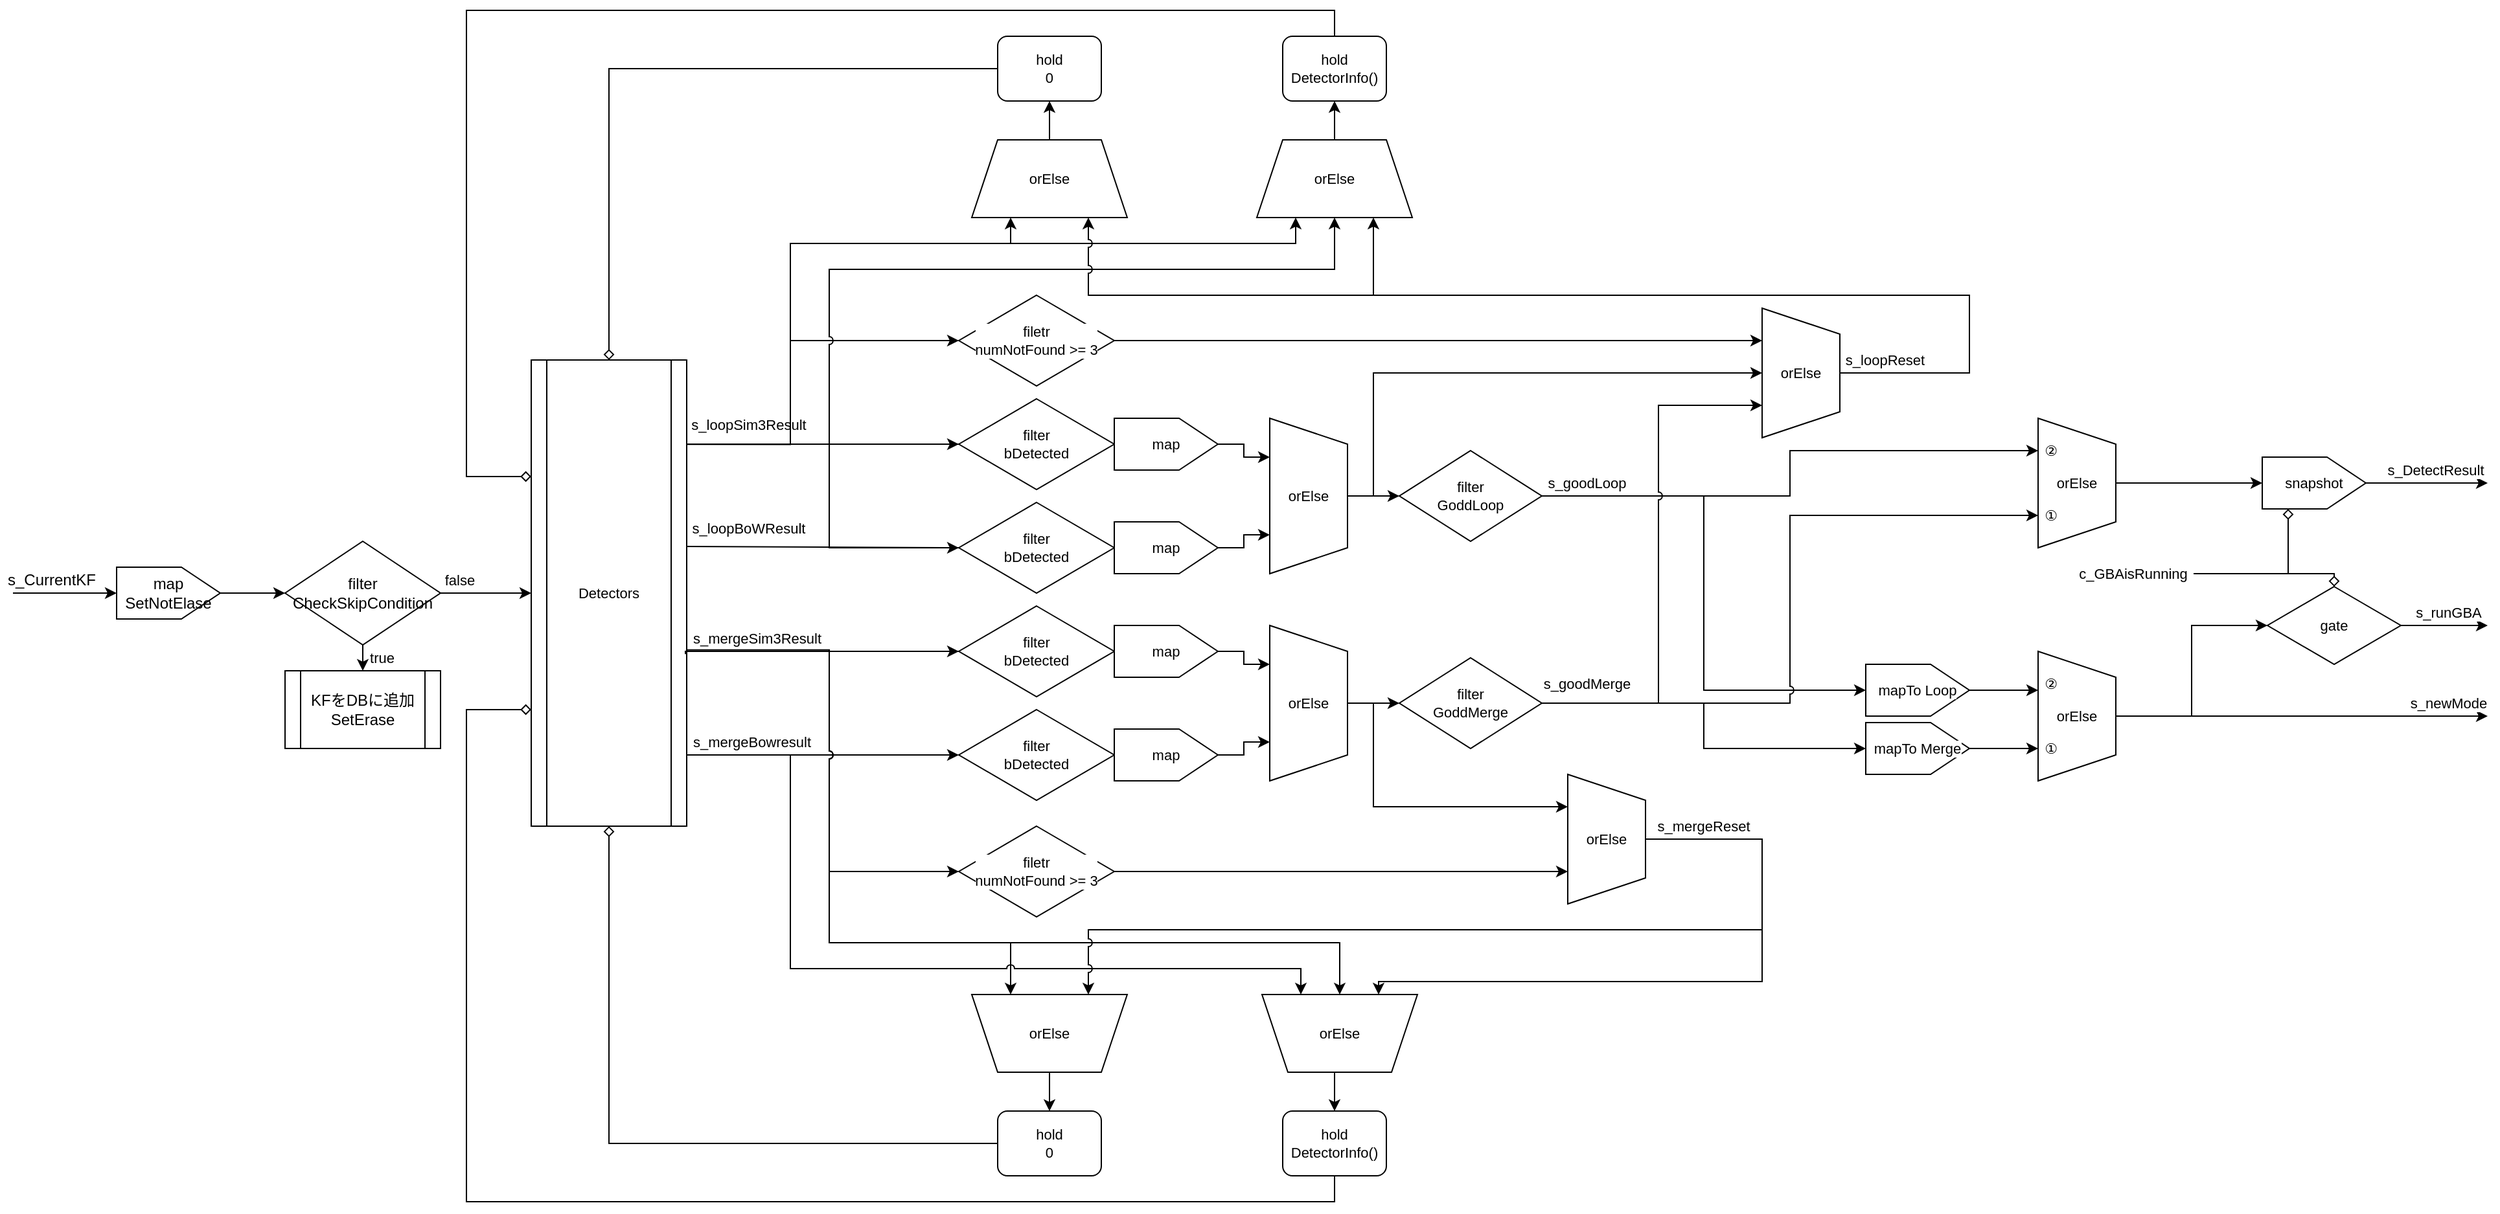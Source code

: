 <mxfile version="25.0.3" pages="2">
  <diagram name="全体のネットワーク" id="1-IGi7M5rVzxhOlYdT8d">
    <mxGraphModel dx="2876" dy="2512" grid="1" gridSize="10" guides="1" tooltips="1" connect="1" arrows="1" fold="1" page="1" pageScale="1" pageWidth="827" pageHeight="1169" math="0" shadow="0">
      <root>
        <mxCell id="0" />
        <mxCell id="1" parent="0" />
        <mxCell id="otjd4q_MsGb5rQ5jIEgQ-1" value="s_CurrentKF" style="text;html=1;align=center;verticalAlign=middle;whiteSpace=wrap;rounded=0;" parent="1" vertex="1">
          <mxGeometry x="-560" y="400" width="80" height="20" as="geometry" />
        </mxCell>
        <mxCell id="jOcuIUpdUd1TaXLq8vQ0-2" style="edgeStyle=orthogonalEdgeStyle;rounded=0;orthogonalLoop=1;jettySize=auto;html=1;exitX=0.5;exitY=1;exitDx=0;exitDy=0;entryX=0.5;entryY=0;entryDx=0;entryDy=0;jumpStyle=arc;" parent="1" source="otjd4q_MsGb5rQ5jIEgQ-2" target="jOcuIUpdUd1TaXLq8vQ0-1" edge="1">
          <mxGeometry relative="1" as="geometry" />
        </mxCell>
        <mxCell id="jOcuIUpdUd1TaXLq8vQ0-7" style="edgeStyle=orthogonalEdgeStyle;shape=connector;rounded=0;jumpStyle=arc;orthogonalLoop=1;jettySize=auto;html=1;exitX=1;exitY=0.5;exitDx=0;exitDy=0;entryX=0;entryY=0.5;entryDx=0;entryDy=0;strokeColor=default;align=center;verticalAlign=middle;fontFamily=Helvetica;fontSize=11;fontColor=default;labelBackgroundColor=default;endArrow=classic;" parent="1" source="otjd4q_MsGb5rQ5jIEgQ-2" target="jOcuIUpdUd1TaXLq8vQ0-13" edge="1">
          <mxGeometry relative="1" as="geometry">
            <mxPoint x="-60" y="420" as="targetPoint" />
          </mxGeometry>
        </mxCell>
        <mxCell id="otjd4q_MsGb5rQ5jIEgQ-2" value="filter&lt;div&gt;CheckSkipCondition&lt;/div&gt;" style="rhombus;whiteSpace=wrap;html=1;" parent="1" vertex="1">
          <mxGeometry x="-340" y="380" width="120" height="80" as="geometry" />
        </mxCell>
        <mxCell id="otjd4q_MsGb5rQ5jIEgQ-3" value="" style="endArrow=classic;html=1;rounded=0;" parent="1" edge="1">
          <mxGeometry width="50" height="50" relative="1" as="geometry">
            <mxPoint x="-480" y="440" as="sourcePoint" />
            <mxPoint x="-480" y="440" as="targetPoint" />
          </mxGeometry>
        </mxCell>
        <mxCell id="otjd4q_MsGb5rQ5jIEgQ-34" style="edgeStyle=orthogonalEdgeStyle;rounded=0;orthogonalLoop=1;jettySize=auto;html=1;jumpStyle=arc;" parent="1" source="otjd4q_MsGb5rQ5jIEgQ-33" target="otjd4q_MsGb5rQ5jIEgQ-2" edge="1">
          <mxGeometry relative="1" as="geometry" />
        </mxCell>
        <mxCell id="otjd4q_MsGb5rQ5jIEgQ-33" value="map&lt;div&gt;SetNotElase&lt;/div&gt;" style="shape=offPageConnector;whiteSpace=wrap;html=1;direction=north;" parent="1" vertex="1">
          <mxGeometry x="-470" y="400" width="80" height="40" as="geometry" />
        </mxCell>
        <mxCell id="otjd4q_MsGb5rQ5jIEgQ-35" value="" style="endArrow=classic;html=1;rounded=0;entryX=0.5;entryY=0;entryDx=0;entryDy=0;" parent="1" target="otjd4q_MsGb5rQ5jIEgQ-33" edge="1">
          <mxGeometry width="50" height="50" relative="1" as="geometry">
            <mxPoint x="-550" y="420" as="sourcePoint" />
            <mxPoint x="160" y="520" as="targetPoint" />
          </mxGeometry>
        </mxCell>
        <mxCell id="jOcuIUpdUd1TaXLq8vQ0-1" value="KFをDBに追加&lt;div&gt;SetErase&lt;/div&gt;" style="shape=process;whiteSpace=wrap;html=1;backgroundOutline=1;" parent="1" vertex="1">
          <mxGeometry x="-340" y="480" width="120" height="60" as="geometry" />
        </mxCell>
        <mxCell id="jOcuIUpdUd1TaXLq8vQ0-3" value="false" style="text;html=1;align=center;verticalAlign=middle;whiteSpace=wrap;rounded=0;fontFamily=Helvetica;fontSize=11;fontColor=default;labelBackgroundColor=default;" parent="1" vertex="1">
          <mxGeometry x="-220" y="400" width="30" height="20" as="geometry" />
        </mxCell>
        <mxCell id="jOcuIUpdUd1TaXLq8vQ0-4" value="true" style="text;html=1;align=center;verticalAlign=middle;whiteSpace=wrap;rounded=0;fontFamily=Helvetica;fontSize=11;fontColor=default;labelBackgroundColor=default;" parent="1" vertex="1">
          <mxGeometry x="-280" y="460" width="30" height="20" as="geometry" />
        </mxCell>
        <mxCell id="fBkH5EgTwrjanHVilxN5-11" style="edgeStyle=orthogonalEdgeStyle;shape=connector;rounded=0;jumpStyle=arc;orthogonalLoop=1;jettySize=auto;html=1;exitX=1;exitY=0.181;exitDx=0;exitDy=0;strokeColor=default;align=center;verticalAlign=middle;fontFamily=Helvetica;fontSize=11;fontColor=default;labelBackgroundColor=default;endArrow=classic;endFill=1;exitPerimeter=0;entryX=0;entryY=0.5;entryDx=0;entryDy=0;" parent="1" source="jOcuIUpdUd1TaXLq8vQ0-13" target="fBkH5EgTwrjanHVilxN5-15" edge="1">
          <mxGeometry relative="1" as="geometry">
            <mxPoint x="40" y="160" as="targetPoint" />
            <Array as="points">
              <mxPoint x="50" y="305" />
              <mxPoint x="50" y="225" />
            </Array>
          </mxGeometry>
        </mxCell>
        <mxCell id="jOcuIUpdUd1TaXLq8vQ0-13" value="Detectors" style="shape=process;whiteSpace=wrap;html=1;backgroundOutline=1;fontFamily=Helvetica;fontSize=11;fontColor=default;labelBackgroundColor=default;" parent="1" vertex="1">
          <mxGeometry x="-150" y="240" width="120" height="360" as="geometry" />
        </mxCell>
        <mxCell id="jOcuIUpdUd1TaXLq8vQ0-23" value="s_loopSim3Result" style="text;html=1;align=center;verticalAlign=middle;whiteSpace=wrap;rounded=0;fontFamily=Helvetica;fontSize=11;fontColor=default;labelBackgroundColor=default;" parent="1" vertex="1">
          <mxGeometry x="-27.5" y="280" width="90" height="20" as="geometry" />
        </mxCell>
        <mxCell id="jOcuIUpdUd1TaXLq8vQ0-24" value="s_loopBoWResult" style="text;html=1;align=center;verticalAlign=middle;whiteSpace=wrap;rounded=0;fontFamily=Helvetica;fontSize=11;fontColor=default;labelBackgroundColor=default;" parent="1" vertex="1">
          <mxGeometry x="-27.5" y="360" width="90" height="20" as="geometry" />
        </mxCell>
        <mxCell id="jOcuIUpdUd1TaXLq8vQ0-25" value="s_mergeBowresult" style="text;html=1;align=center;verticalAlign=middle;whiteSpace=wrap;rounded=0;fontFamily=Helvetica;fontSize=11;fontColor=default;labelBackgroundColor=default;" parent="1" vertex="1">
          <mxGeometry x="-27.5" y="525" width="95" height="20" as="geometry" />
        </mxCell>
        <mxCell id="jOcuIUpdUd1TaXLq8vQ0-26" value="s_mergeSim3Result" style="text;html=1;align=center;verticalAlign=middle;whiteSpace=wrap;rounded=0;fontFamily=Helvetica;fontSize=11;fontColor=default;labelBackgroundColor=default;" parent="1" vertex="1">
          <mxGeometry x="-27.5" y="445" width="102.5" height="20" as="geometry" />
        </mxCell>
        <mxCell id="jOcuIUpdUd1TaXLq8vQ0-27" value="" style="endArrow=classic;html=1;rounded=0;strokeColor=default;align=center;verticalAlign=middle;fontFamily=Helvetica;fontSize=11;fontColor=default;labelBackgroundColor=default;edgeStyle=orthogonalEdgeStyle;jumpStyle=arc;exitX=1;exitY=0.203;exitDx=0;exitDy=0;exitPerimeter=0;entryX=0;entryY=0.5;entryDx=0;entryDy=0;" parent="1" source="jOcuIUpdUd1TaXLq8vQ0-13" target="jwtWvs9LbV1GjCzSH4Sg-1" edge="1">
          <mxGeometry width="50" height="50" relative="1" as="geometry">
            <mxPoint x="-30" y="360" as="sourcePoint" />
            <mxPoint x="100" y="313" as="targetPoint" />
            <Array as="points">
              <mxPoint x="-30" y="305" />
            </Array>
          </mxGeometry>
        </mxCell>
        <mxCell id="jOcuIUpdUd1TaXLq8vQ0-29" value="" style="endArrow=classic;html=1;rounded=0;strokeColor=default;align=center;verticalAlign=middle;fontFamily=Helvetica;fontSize=11;fontColor=default;labelBackgroundColor=default;edgeStyle=orthogonalEdgeStyle;jumpStyle=arc;exitX=1;exitY=0.4;exitDx=0;exitDy=0;exitPerimeter=0;entryX=0;entryY=0.5;entryDx=0;entryDy=0;" parent="1" source="jOcuIUpdUd1TaXLq8vQ0-13" target="jwtWvs9LbV1GjCzSH4Sg-4" edge="1">
          <mxGeometry width="50" height="50" relative="1" as="geometry">
            <mxPoint x="-20" y="430" as="sourcePoint" />
            <mxPoint x="130" y="360" as="targetPoint" />
            <Array as="points">
              <mxPoint x="120" y="384" />
              <mxPoint x="120" y="385" />
            </Array>
          </mxGeometry>
        </mxCell>
        <mxCell id="jOcuIUpdUd1TaXLq8vQ0-30" value="" style="endArrow=classic;html=1;rounded=0;strokeColor=default;align=center;verticalAlign=middle;fontFamily=Helvetica;fontSize=11;fontColor=default;labelBackgroundColor=default;edgeStyle=orthogonalEdgeStyle;jumpStyle=arc;entryX=0;entryY=0.5;entryDx=0;entryDy=0;exitX=0.992;exitY=0.631;exitDx=0;exitDy=0;exitPerimeter=0;" parent="1" source="jOcuIUpdUd1TaXLq8vQ0-13" target="jwtWvs9LbV1GjCzSH4Sg-15" edge="1">
          <mxGeometry width="50" height="50" relative="1" as="geometry">
            <mxPoint x="-30" y="465" as="sourcePoint" />
            <mxPoint x="100" y="456" as="targetPoint" />
            <Array as="points">
              <mxPoint x="-31" y="465" />
            </Array>
          </mxGeometry>
        </mxCell>
        <mxCell id="jOcuIUpdUd1TaXLq8vQ0-31" value="" style="endArrow=classic;html=1;rounded=0;strokeColor=default;align=center;verticalAlign=middle;fontFamily=Helvetica;fontSize=11;fontColor=default;labelBackgroundColor=default;edgeStyle=orthogonalEdgeStyle;jumpStyle=arc;exitX=1;exitY=0.8;exitDx=0;exitDy=0;exitPerimeter=0;entryX=0;entryY=0.5;entryDx=0;entryDy=0;" parent="1" source="jOcuIUpdUd1TaXLq8vQ0-13" target="jwtWvs9LbV1GjCzSH4Sg-18" edge="1">
          <mxGeometry width="50" height="50" relative="1" as="geometry">
            <mxPoint x="-50" y="479.5" as="sourcePoint" />
            <mxPoint x="100" y="528" as="targetPoint" />
            <Array as="points">
              <mxPoint x="-30" y="545" />
            </Array>
          </mxGeometry>
        </mxCell>
        <mxCell id="yKHBwBAMihrBw6HAEIQY-8" style="edgeStyle=orthogonalEdgeStyle;shape=connector;rounded=0;jumpStyle=arc;orthogonalLoop=1;jettySize=auto;html=1;entryX=0.25;entryY=1;entryDx=0;entryDy=0;strokeColor=default;align=center;verticalAlign=middle;fontFamily=Helvetica;fontSize=11;fontColor=default;labelBackgroundColor=default;endArrow=classic;" parent="1" source="jwtWvs9LbV1GjCzSH4Sg-1" target="yKHBwBAMihrBw6HAEIQY-7" edge="1">
          <mxGeometry relative="1" as="geometry">
            <Array as="points">
              <mxPoint x="50" y="305" />
              <mxPoint x="50" y="150" />
              <mxPoint x="220" y="150" />
            </Array>
          </mxGeometry>
        </mxCell>
        <mxCell id="yKHBwBAMihrBw6HAEIQY-9" style="edgeStyle=orthogonalEdgeStyle;shape=connector;rounded=0;jumpStyle=arc;orthogonalLoop=1;jettySize=auto;html=1;entryX=0.25;entryY=1;entryDx=0;entryDy=0;strokeColor=default;align=center;verticalAlign=middle;fontFamily=Helvetica;fontSize=11;fontColor=default;labelBackgroundColor=default;endArrow=classic;" parent="1" source="jwtWvs9LbV1GjCzSH4Sg-1" target="fBkH5EgTwrjanHVilxN5-33" edge="1">
          <mxGeometry relative="1" as="geometry">
            <Array as="points">
              <mxPoint x="50" y="305" />
              <mxPoint x="50" y="150" />
              <mxPoint x="440" y="150" />
            </Array>
          </mxGeometry>
        </mxCell>
        <mxCell id="jwtWvs9LbV1GjCzSH4Sg-1" value="filter&lt;div&gt;bDetected&lt;/div&gt;" style="rhombus;whiteSpace=wrap;html=1;fontFamily=Helvetica;fontSize=11;fontColor=default;labelBackgroundColor=default;" parent="1" vertex="1">
          <mxGeometry x="180" y="270" width="120" height="70" as="geometry" />
        </mxCell>
        <mxCell id="jwtWvs9LbV1GjCzSH4Sg-8" style="edgeStyle=orthogonalEdgeStyle;shape=connector;rounded=0;jumpStyle=arc;orthogonalLoop=1;jettySize=auto;html=1;exitX=0.5;exitY=1;exitDx=0;exitDy=0;entryX=0.25;entryY=1;entryDx=0;entryDy=0;strokeColor=default;align=center;verticalAlign=middle;fontFamily=Helvetica;fontSize=11;fontColor=default;labelBackgroundColor=default;endArrow=classic;endFill=1;" parent="1" source="jwtWvs9LbV1GjCzSH4Sg-3" target="jwtWvs9LbV1GjCzSH4Sg-6" edge="1">
          <mxGeometry relative="1" as="geometry" />
        </mxCell>
        <mxCell id="jwtWvs9LbV1GjCzSH4Sg-3" value="map" style="shape=offPageConnector;whiteSpace=wrap;html=1;fontFamily=Helvetica;fontSize=11;fontColor=default;labelBackgroundColor=default;direction=north;" parent="1" vertex="1">
          <mxGeometry x="300" y="285" width="80" height="40" as="geometry" />
        </mxCell>
        <mxCell id="yKHBwBAMihrBw6HAEIQY-10" style="edgeStyle=orthogonalEdgeStyle;shape=connector;rounded=0;jumpStyle=arc;orthogonalLoop=1;jettySize=auto;html=1;entryX=0.5;entryY=1;entryDx=0;entryDy=0;strokeColor=default;align=center;verticalAlign=middle;fontFamily=Helvetica;fontSize=11;fontColor=default;labelBackgroundColor=default;endArrow=classic;" parent="1" source="jwtWvs9LbV1GjCzSH4Sg-4" target="fBkH5EgTwrjanHVilxN5-33" edge="1">
          <mxGeometry relative="1" as="geometry">
            <Array as="points">
              <mxPoint x="80" y="385" />
              <mxPoint x="80" y="170" />
              <mxPoint x="470" y="170" />
            </Array>
          </mxGeometry>
        </mxCell>
        <mxCell id="jwtWvs9LbV1GjCzSH4Sg-4" value="filter&lt;div&gt;bDetected&lt;/div&gt;" style="rhombus;whiteSpace=wrap;html=1;fontFamily=Helvetica;fontSize=11;fontColor=default;labelBackgroundColor=default;" parent="1" vertex="1">
          <mxGeometry x="180" y="350" width="120" height="70" as="geometry" />
        </mxCell>
        <mxCell id="jwtWvs9LbV1GjCzSH4Sg-9" style="edgeStyle=orthogonalEdgeStyle;shape=connector;rounded=0;jumpStyle=arc;orthogonalLoop=1;jettySize=auto;html=1;exitX=0.5;exitY=1;exitDx=0;exitDy=0;entryX=0.75;entryY=1;entryDx=0;entryDy=0;strokeColor=default;align=center;verticalAlign=middle;fontFamily=Helvetica;fontSize=11;fontColor=default;labelBackgroundColor=default;endArrow=classic;endFill=1;" parent="1" source="jwtWvs9LbV1GjCzSH4Sg-5" target="jwtWvs9LbV1GjCzSH4Sg-6" edge="1">
          <mxGeometry relative="1" as="geometry" />
        </mxCell>
        <mxCell id="jwtWvs9LbV1GjCzSH4Sg-5" value="map" style="shape=offPageConnector;whiteSpace=wrap;html=1;fontFamily=Helvetica;fontSize=11;fontColor=default;labelBackgroundColor=default;direction=north;" parent="1" vertex="1">
          <mxGeometry x="300" y="365" width="80" height="40" as="geometry" />
        </mxCell>
        <mxCell id="jwtWvs9LbV1GjCzSH4Sg-12" style="edgeStyle=orthogonalEdgeStyle;shape=connector;rounded=0;jumpStyle=arc;orthogonalLoop=1;jettySize=auto;html=1;exitX=0.5;exitY=0;exitDx=0;exitDy=0;entryX=0;entryY=0.5;entryDx=0;entryDy=0;strokeColor=default;align=center;verticalAlign=middle;fontFamily=Helvetica;fontSize=11;fontColor=default;labelBackgroundColor=default;endArrow=classic;endFill=1;" parent="1" source="jwtWvs9LbV1GjCzSH4Sg-6" target="jwtWvs9LbV1GjCzSH4Sg-10" edge="1">
          <mxGeometry relative="1" as="geometry" />
        </mxCell>
        <mxCell id="jwtWvs9LbV1GjCzSH4Sg-6" value="orElse" style="shape=trapezoid;perimeter=trapezoidPerimeter;whiteSpace=wrap;html=1;fixedSize=1;fontFamily=Helvetica;fontSize=11;fontColor=default;labelBackgroundColor=default;direction=south;" parent="1" vertex="1">
          <mxGeometry x="420" y="285" width="60" height="120" as="geometry" />
        </mxCell>
        <mxCell id="jwtWvs9LbV1GjCzSH4Sg-48" style="edgeStyle=orthogonalEdgeStyle;shape=connector;rounded=0;jumpStyle=arc;orthogonalLoop=1;jettySize=auto;html=1;entryX=0;entryY=0.5;entryDx=0;entryDy=0;strokeColor=default;align=center;verticalAlign=middle;fontFamily=Helvetica;fontSize=11;fontColor=default;labelBackgroundColor=default;endArrow=classic;endFill=1;" parent="1" source="jwtWvs9LbV1GjCzSH4Sg-10" target="jwtWvs9LbV1GjCzSH4Sg-44" edge="1">
          <mxGeometry relative="1" as="geometry" />
        </mxCell>
        <mxCell id="jwtWvs9LbV1GjCzSH4Sg-49" style="edgeStyle=orthogonalEdgeStyle;shape=connector;rounded=0;jumpStyle=arc;orthogonalLoop=1;jettySize=auto;html=1;strokeColor=default;align=center;verticalAlign=middle;fontFamily=Helvetica;fontSize=11;fontColor=default;labelBackgroundColor=default;endArrow=classic;endFill=1;entryX=0.5;entryY=0;entryDx=0;entryDy=0;" parent="1" source="jwtWvs9LbV1GjCzSH4Sg-10" target="jwtWvs9LbV1GjCzSH4Sg-29" edge="1">
          <mxGeometry relative="1" as="geometry">
            <mxPoint x="910" y="610" as="targetPoint" />
          </mxGeometry>
        </mxCell>
        <mxCell id="fBkH5EgTwrjanHVilxN5-9" style="edgeStyle=orthogonalEdgeStyle;shape=connector;rounded=0;jumpStyle=arc;orthogonalLoop=1;jettySize=auto;html=1;strokeColor=default;align=center;verticalAlign=middle;fontFamily=Helvetica;fontSize=11;fontColor=default;labelBackgroundColor=default;endArrow=classic;endFill=1;entryX=0.5;entryY=1;entryDx=0;entryDy=0;exitX=0.5;exitY=0;exitDx=0;exitDy=0;" parent="1" source="jwtWvs9LbV1GjCzSH4Sg-6" target="fBkH5EgTwrjanHVilxN5-18" edge="1">
          <mxGeometry relative="1" as="geometry">
            <mxPoint x="665" y="230" as="targetPoint" />
            <Array as="points">
              <mxPoint x="500" y="345" />
              <mxPoint x="500" y="250" />
            </Array>
          </mxGeometry>
        </mxCell>
        <mxCell id="yKHBwBAMihrBw6HAEIQY-1" style="edgeStyle=orthogonalEdgeStyle;rounded=0;orthogonalLoop=1;jettySize=auto;html=1;exitX=0;exitY=1;exitDx=0;exitDy=0;entryX=0.5;entryY=1;entryDx=0;entryDy=0;jumpStyle=arc;" parent="1" source="jOcuIUpdUd1TaXLq8vQ0-26" target="fBkH5EgTwrjanHVilxN5-31" edge="1">
          <mxGeometry relative="1" as="geometry">
            <Array as="points">
              <mxPoint x="80" y="465" />
              <mxPoint x="80" y="690" />
              <mxPoint x="474" y="690" />
            </Array>
          </mxGeometry>
        </mxCell>
        <mxCell id="yKHBwBAMihrBw6HAEIQY-5" style="edgeStyle=orthogonalEdgeStyle;shape=connector;rounded=0;jumpStyle=arc;orthogonalLoop=1;jettySize=auto;html=1;entryX=0.75;entryY=1;entryDx=0;entryDy=0;strokeColor=default;align=center;verticalAlign=middle;fontFamily=Helvetica;fontSize=11;fontColor=default;labelBackgroundColor=default;endArrow=classic;" parent="1" source="jwtWvs9LbV1GjCzSH4Sg-15" target="yKHBwBAMihrBw6HAEIQY-3" edge="1">
          <mxGeometry relative="1" as="geometry">
            <Array as="points">
              <mxPoint x="80" y="465" />
              <mxPoint x="80" y="690" />
              <mxPoint x="220" y="690" />
            </Array>
          </mxGeometry>
        </mxCell>
        <mxCell id="jwtWvs9LbV1GjCzSH4Sg-15" value="filter&lt;div&gt;bDetected&lt;/div&gt;" style="rhombus;whiteSpace=wrap;html=1;fontFamily=Helvetica;fontSize=11;fontColor=default;labelBackgroundColor=default;" parent="1" vertex="1">
          <mxGeometry x="180" y="430" width="120" height="70" as="geometry" />
        </mxCell>
        <mxCell id="jwtWvs9LbV1GjCzSH4Sg-16" style="edgeStyle=orthogonalEdgeStyle;shape=connector;rounded=0;jumpStyle=arc;orthogonalLoop=1;jettySize=auto;html=1;exitX=0.5;exitY=1;exitDx=0;exitDy=0;entryX=0.25;entryY=1;entryDx=0;entryDy=0;strokeColor=default;align=center;verticalAlign=middle;fontFamily=Helvetica;fontSize=11;fontColor=default;labelBackgroundColor=default;endArrow=classic;endFill=1;" parent="1" source="jwtWvs9LbV1GjCzSH4Sg-17" target="jwtWvs9LbV1GjCzSH4Sg-22" edge="1">
          <mxGeometry relative="1" as="geometry" />
        </mxCell>
        <mxCell id="jwtWvs9LbV1GjCzSH4Sg-17" value="map" style="shape=offPageConnector;whiteSpace=wrap;html=1;fontFamily=Helvetica;fontSize=11;fontColor=default;labelBackgroundColor=default;direction=north;" parent="1" vertex="1">
          <mxGeometry x="300" y="445" width="80" height="40" as="geometry" />
        </mxCell>
        <mxCell id="yKHBwBAMihrBw6HAEIQY-2" style="edgeStyle=orthogonalEdgeStyle;shape=connector;rounded=0;jumpStyle=arc;orthogonalLoop=1;jettySize=auto;html=1;exitX=0;exitY=1;exitDx=0;exitDy=0;entryX=0.75;entryY=1;entryDx=0;entryDy=0;strokeColor=default;align=center;verticalAlign=middle;fontFamily=Helvetica;fontSize=11;fontColor=default;labelBackgroundColor=default;endArrow=classic;" parent="1" source="jOcuIUpdUd1TaXLq8vQ0-25" target="fBkH5EgTwrjanHVilxN5-31" edge="1">
          <mxGeometry relative="1" as="geometry">
            <Array as="points">
              <mxPoint x="50" y="545" />
              <mxPoint x="50" y="710" />
              <mxPoint x="444" y="710" />
            </Array>
          </mxGeometry>
        </mxCell>
        <mxCell id="jwtWvs9LbV1GjCzSH4Sg-18" value="filter&lt;div&gt;bDetected&lt;/div&gt;" style="rhombus;whiteSpace=wrap;html=1;fontFamily=Helvetica;fontSize=11;fontColor=default;labelBackgroundColor=default;" parent="1" vertex="1">
          <mxGeometry x="180" y="510" width="120" height="70" as="geometry" />
        </mxCell>
        <mxCell id="jwtWvs9LbV1GjCzSH4Sg-19" style="edgeStyle=orthogonalEdgeStyle;shape=connector;rounded=0;jumpStyle=arc;orthogonalLoop=1;jettySize=auto;html=1;exitX=0.5;exitY=1;exitDx=0;exitDy=0;entryX=0.75;entryY=1;entryDx=0;entryDy=0;strokeColor=default;align=center;verticalAlign=middle;fontFamily=Helvetica;fontSize=11;fontColor=default;labelBackgroundColor=default;endArrow=classic;endFill=1;" parent="1" source="jwtWvs9LbV1GjCzSH4Sg-20" target="jwtWvs9LbV1GjCzSH4Sg-22" edge="1">
          <mxGeometry relative="1" as="geometry" />
        </mxCell>
        <mxCell id="jwtWvs9LbV1GjCzSH4Sg-20" value="map" style="shape=offPageConnector;whiteSpace=wrap;html=1;fontFamily=Helvetica;fontSize=11;fontColor=default;labelBackgroundColor=default;direction=north;" parent="1" vertex="1">
          <mxGeometry x="300" y="525" width="80" height="40" as="geometry" />
        </mxCell>
        <mxCell id="jwtWvs9LbV1GjCzSH4Sg-21" style="edgeStyle=orthogonalEdgeStyle;shape=connector;rounded=0;jumpStyle=arc;orthogonalLoop=1;jettySize=auto;html=1;exitX=0.5;exitY=0;exitDx=0;exitDy=0;entryX=0;entryY=0.5;entryDx=0;entryDy=0;strokeColor=default;align=center;verticalAlign=middle;fontFamily=Helvetica;fontSize=11;fontColor=default;labelBackgroundColor=default;endArrow=classic;endFill=1;" parent="1" source="jwtWvs9LbV1GjCzSH4Sg-22" target="jwtWvs9LbV1GjCzSH4Sg-23" edge="1">
          <mxGeometry relative="1" as="geometry" />
        </mxCell>
        <mxCell id="jwtWvs9LbV1GjCzSH4Sg-22" value="orElse" style="shape=trapezoid;perimeter=trapezoidPerimeter;whiteSpace=wrap;html=1;fixedSize=1;fontFamily=Helvetica;fontSize=11;fontColor=default;labelBackgroundColor=default;direction=south;" parent="1" vertex="1">
          <mxGeometry x="420" y="445" width="60" height="120" as="geometry" />
        </mxCell>
        <mxCell id="jwtWvs9LbV1GjCzSH4Sg-47" style="edgeStyle=orthogonalEdgeStyle;shape=connector;rounded=0;jumpStyle=arc;orthogonalLoop=1;jettySize=auto;html=1;exitX=1;exitY=0.5;exitDx=0;exitDy=0;entryX=0.75;entryY=1;entryDx=0;entryDy=0;strokeColor=default;align=center;verticalAlign=middle;fontFamily=Helvetica;fontSize=11;fontColor=default;labelBackgroundColor=default;endArrow=classic;endFill=1;" parent="1" source="jwtWvs9LbV1GjCzSH4Sg-23" target="jwtWvs9LbV1GjCzSH4Sg-42" edge="1">
          <mxGeometry relative="1" as="geometry" />
        </mxCell>
        <mxCell id="jwtWvs9LbV1GjCzSH4Sg-50" style="edgeStyle=orthogonalEdgeStyle;shape=connector;rounded=0;jumpStyle=arc;orthogonalLoop=1;jettySize=auto;html=1;entryX=0.5;entryY=0;entryDx=0;entryDy=0;strokeColor=default;align=center;verticalAlign=middle;fontFamily=Helvetica;fontSize=11;fontColor=default;labelBackgroundColor=default;endArrow=classic;endFill=1;" parent="1" source="jwtWvs9LbV1GjCzSH4Sg-23" target="jwtWvs9LbV1GjCzSH4Sg-30" edge="1">
          <mxGeometry relative="1" as="geometry" />
        </mxCell>
        <mxCell id="fBkH5EgTwrjanHVilxN5-8" style="edgeStyle=orthogonalEdgeStyle;shape=connector;rounded=0;jumpStyle=arc;orthogonalLoop=1;jettySize=auto;html=1;exitX=0.5;exitY=0;exitDx=0;exitDy=0;strokeColor=default;align=center;verticalAlign=middle;fontFamily=Helvetica;fontSize=11;fontColor=default;labelBackgroundColor=default;endArrow=classic;endFill=1;entryX=0.25;entryY=1;entryDx=0;entryDy=0;" parent="1" source="jwtWvs9LbV1GjCzSH4Sg-22" target="fBkH5EgTwrjanHVilxN5-17" edge="1">
          <mxGeometry relative="1" as="geometry">
            <mxPoint x="575" y="230" as="targetPoint" />
            <Array as="points">
              <mxPoint x="500" y="505" />
              <mxPoint x="500" y="585" />
            </Array>
          </mxGeometry>
        </mxCell>
        <mxCell id="fBkH5EgTwrjanHVilxN5-29" style="edgeStyle=orthogonalEdgeStyle;shape=connector;rounded=0;jumpStyle=arc;orthogonalLoop=1;jettySize=auto;html=1;entryX=0.75;entryY=1;entryDx=0;entryDy=0;strokeColor=default;align=center;verticalAlign=middle;fontFamily=Helvetica;fontSize=11;fontColor=default;labelBackgroundColor=default;endArrow=classic;endFill=1;" parent="1" source="jwtWvs9LbV1GjCzSH4Sg-23" target="fBkH5EgTwrjanHVilxN5-18" edge="1">
          <mxGeometry relative="1" as="geometry">
            <Array as="points">
              <mxPoint x="720" y="505" />
              <mxPoint x="720" y="275" />
            </Array>
          </mxGeometry>
        </mxCell>
        <mxCell id="jwtWvs9LbV1GjCzSH4Sg-23" value="filter&lt;div&gt;GoddMerge&lt;/div&gt;" style="rhombus;whiteSpace=wrap;html=1;fontFamily=Helvetica;fontSize=11;fontColor=default;labelBackgroundColor=default;" parent="1" vertex="1">
          <mxGeometry x="520" y="470" width="110" height="70" as="geometry" />
        </mxCell>
        <mxCell id="jwtWvs9LbV1GjCzSH4Sg-33" style="edgeStyle=orthogonalEdgeStyle;shape=connector;rounded=0;jumpStyle=arc;orthogonalLoop=1;jettySize=auto;html=1;exitX=0.5;exitY=0;exitDx=0;exitDy=0;strokeColor=default;align=center;verticalAlign=middle;fontFamily=Helvetica;fontSize=11;fontColor=default;labelBackgroundColor=default;endArrow=classic;endFill=1;" parent="1" source="jwtWvs9LbV1GjCzSH4Sg-24" edge="1">
          <mxGeometry relative="1" as="geometry">
            <mxPoint x="1360" y="515" as="targetPoint" />
          </mxGeometry>
        </mxCell>
        <mxCell id="jwtWvs9LbV1GjCzSH4Sg-36" style="edgeStyle=orthogonalEdgeStyle;shape=connector;rounded=0;jumpStyle=arc;orthogonalLoop=1;jettySize=auto;html=1;exitX=0.5;exitY=0;exitDx=0;exitDy=0;entryX=0;entryY=0.5;entryDx=0;entryDy=0;strokeColor=default;align=center;verticalAlign=middle;fontFamily=Helvetica;fontSize=11;fontColor=default;labelBackgroundColor=default;endArrow=classic;endFill=1;" parent="1" source="jwtWvs9LbV1GjCzSH4Sg-24" target="jwtWvs9LbV1GjCzSH4Sg-35" edge="1">
          <mxGeometry relative="1" as="geometry" />
        </mxCell>
        <mxCell id="jwtWvs9LbV1GjCzSH4Sg-24" value="orElse" style="shape=trapezoid;perimeter=trapezoidPerimeter;whiteSpace=wrap;html=1;fixedSize=1;fontFamily=Helvetica;fontSize=11;fontColor=default;labelBackgroundColor=default;direction=south;" parent="1" vertex="1">
          <mxGeometry x="1013" y="465" width="60" height="100" as="geometry" />
        </mxCell>
        <mxCell id="jwtWvs9LbV1GjCzSH4Sg-27" value="①" style="text;html=1;align=center;verticalAlign=middle;whiteSpace=wrap;rounded=0;fontFamily=Helvetica;fontSize=11;fontColor=default;labelBackgroundColor=default;" parent="1" vertex="1">
          <mxGeometry x="1013" y="530" width="20" height="20" as="geometry" />
        </mxCell>
        <mxCell id="jwtWvs9LbV1GjCzSH4Sg-28" value="②" style="text;html=1;align=center;verticalAlign=middle;whiteSpace=wrap;rounded=0;fontFamily=Helvetica;fontSize=11;fontColor=default;labelBackgroundColor=default;" parent="1" vertex="1">
          <mxGeometry x="1013" y="480" width="20" height="20" as="geometry" />
        </mxCell>
        <mxCell id="jwtWvs9LbV1GjCzSH4Sg-32" style="edgeStyle=orthogonalEdgeStyle;shape=connector;rounded=0;jumpStyle=arc;orthogonalLoop=1;jettySize=auto;html=1;entryX=0;entryY=0.75;entryDx=0;entryDy=0;strokeColor=default;align=center;verticalAlign=middle;fontFamily=Helvetica;fontSize=11;fontColor=default;labelBackgroundColor=default;endArrow=classic;endFill=1;" parent="1" source="jwtWvs9LbV1GjCzSH4Sg-29" target="jwtWvs9LbV1GjCzSH4Sg-28" edge="1">
          <mxGeometry relative="1" as="geometry" />
        </mxCell>
        <mxCell id="jwtWvs9LbV1GjCzSH4Sg-29" value="mapTo Loop" style="shape=offPageConnector;whiteSpace=wrap;html=1;fontFamily=Helvetica;fontSize=11;fontColor=default;labelBackgroundColor=default;direction=north;" parent="1" vertex="1">
          <mxGeometry x="880" y="475" width="80" height="40" as="geometry" />
        </mxCell>
        <mxCell id="jwtWvs9LbV1GjCzSH4Sg-31" style="edgeStyle=orthogonalEdgeStyle;shape=connector;rounded=0;jumpStyle=arc;orthogonalLoop=1;jettySize=auto;html=1;entryX=0;entryY=0.5;entryDx=0;entryDy=0;strokeColor=default;align=center;verticalAlign=middle;fontFamily=Helvetica;fontSize=11;fontColor=default;labelBackgroundColor=default;endArrow=classic;endFill=1;" parent="1" source="jwtWvs9LbV1GjCzSH4Sg-30" target="jwtWvs9LbV1GjCzSH4Sg-27" edge="1">
          <mxGeometry relative="1" as="geometry" />
        </mxCell>
        <mxCell id="jwtWvs9LbV1GjCzSH4Sg-30" value="mapTo Merge" style="shape=offPageConnector;whiteSpace=wrap;html=1;fontFamily=Helvetica;fontSize=11;fontColor=default;labelBackgroundColor=default;direction=north;" parent="1" vertex="1">
          <mxGeometry x="880" y="520" width="80" height="40" as="geometry" />
        </mxCell>
        <mxCell id="jwtWvs9LbV1GjCzSH4Sg-39" style="edgeStyle=orthogonalEdgeStyle;shape=connector;rounded=0;jumpStyle=arc;orthogonalLoop=1;jettySize=auto;html=1;strokeColor=default;align=center;verticalAlign=middle;fontFamily=Helvetica;fontSize=11;fontColor=default;labelBackgroundColor=default;endArrow=classic;endFill=1;" parent="1" source="jwtWvs9LbV1GjCzSH4Sg-35" edge="1">
          <mxGeometry relative="1" as="geometry">
            <mxPoint x="1360" y="445" as="targetPoint" />
          </mxGeometry>
        </mxCell>
        <mxCell id="jwtWvs9LbV1GjCzSH4Sg-35" value="gate" style="rhombus;whiteSpace=wrap;html=1;fontFamily=Helvetica;fontSize=11;fontColor=default;labelBackgroundColor=default;" parent="1" vertex="1">
          <mxGeometry x="1190" y="415" width="103" height="60" as="geometry" />
        </mxCell>
        <mxCell id="jwtWvs9LbV1GjCzSH4Sg-37" value="" style="endArrow=diamond;html=1;rounded=0;strokeColor=default;align=center;verticalAlign=middle;fontFamily=Helvetica;fontSize=11;fontColor=default;labelBackgroundColor=default;edgeStyle=orthogonalEdgeStyle;jumpStyle=arc;entryX=0.5;entryY=0;entryDx=0;entryDy=0;exitX=1;exitY=0.5;exitDx=0;exitDy=0;endFill=0;" parent="1" source="jwtWvs9LbV1GjCzSH4Sg-38" target="jwtWvs9LbV1GjCzSH4Sg-35" edge="1">
          <mxGeometry width="50" height="50" relative="1" as="geometry">
            <mxPoint x="1140" y="405" as="sourcePoint" />
            <mxPoint x="900" y="505" as="targetPoint" />
          </mxGeometry>
        </mxCell>
        <mxCell id="jwtWvs9LbV1GjCzSH4Sg-46" style="edgeStyle=orthogonalEdgeStyle;shape=connector;rounded=0;jumpStyle=arc;orthogonalLoop=1;jettySize=auto;html=1;entryX=0;entryY=0.25;entryDx=0;entryDy=0;strokeColor=default;align=center;verticalAlign=middle;fontFamily=Helvetica;fontSize=11;fontColor=default;labelBackgroundColor=default;endArrow=diamond;endFill=0;" parent="1" source="jwtWvs9LbV1GjCzSH4Sg-38" target="jwtWvs9LbV1GjCzSH4Sg-40" edge="1">
          <mxGeometry relative="1" as="geometry" />
        </mxCell>
        <mxCell id="jwtWvs9LbV1GjCzSH4Sg-38" value="c_GBAisRunning" style="text;html=1;align=center;verticalAlign=middle;whiteSpace=wrap;rounded=0;fontFamily=Helvetica;fontSize=11;fontColor=default;labelBackgroundColor=default;" parent="1" vertex="1">
          <mxGeometry x="1040" y="395" width="93" height="20" as="geometry" />
        </mxCell>
        <mxCell id="jwtWvs9LbV1GjCzSH4Sg-51" style="edgeStyle=orthogonalEdgeStyle;shape=connector;rounded=0;jumpStyle=arc;orthogonalLoop=1;jettySize=auto;html=1;exitX=0.5;exitY=1;exitDx=0;exitDy=0;strokeColor=default;align=center;verticalAlign=middle;fontFamily=Helvetica;fontSize=11;fontColor=default;labelBackgroundColor=default;endArrow=classic;endFill=1;" parent="1" source="jwtWvs9LbV1GjCzSH4Sg-40" edge="1">
          <mxGeometry relative="1" as="geometry">
            <mxPoint x="1360" y="335" as="targetPoint" />
          </mxGeometry>
        </mxCell>
        <mxCell id="jwtWvs9LbV1GjCzSH4Sg-40" value="snapshot" style="shape=offPageConnector;whiteSpace=wrap;html=1;fontFamily=Helvetica;fontSize=11;fontColor=default;labelBackgroundColor=default;direction=north;" parent="1" vertex="1">
          <mxGeometry x="1186" y="315" width="80" height="40" as="geometry" />
        </mxCell>
        <mxCell id="jwtWvs9LbV1GjCzSH4Sg-45" style="edgeStyle=orthogonalEdgeStyle;shape=connector;rounded=0;jumpStyle=arc;orthogonalLoop=1;jettySize=auto;html=1;entryX=0.5;entryY=0;entryDx=0;entryDy=0;strokeColor=default;align=center;verticalAlign=middle;fontFamily=Helvetica;fontSize=11;fontColor=default;labelBackgroundColor=default;endArrow=classic;endFill=1;" parent="1" source="jwtWvs9LbV1GjCzSH4Sg-42" target="jwtWvs9LbV1GjCzSH4Sg-40" edge="1">
          <mxGeometry relative="1" as="geometry" />
        </mxCell>
        <mxCell id="jwtWvs9LbV1GjCzSH4Sg-42" value="orElse" style="shape=trapezoid;perimeter=trapezoidPerimeter;whiteSpace=wrap;html=1;fixedSize=1;fontFamily=Helvetica;fontSize=11;fontColor=default;labelBackgroundColor=default;direction=south;" parent="1" vertex="1">
          <mxGeometry x="1013" y="285" width="60" height="100" as="geometry" />
        </mxCell>
        <mxCell id="jwtWvs9LbV1GjCzSH4Sg-43" value="①" style="text;html=1;align=center;verticalAlign=middle;whiteSpace=wrap;rounded=0;fontFamily=Helvetica;fontSize=11;fontColor=default;labelBackgroundColor=default;" parent="1" vertex="1">
          <mxGeometry x="1013" y="350" width="20" height="20" as="geometry" />
        </mxCell>
        <mxCell id="jwtWvs9LbV1GjCzSH4Sg-44" value="②" style="text;html=1;align=center;verticalAlign=middle;whiteSpace=wrap;rounded=0;fontFamily=Helvetica;fontSize=11;fontColor=default;labelBackgroundColor=default;" parent="1" vertex="1">
          <mxGeometry x="1013" y="300" width="20" height="20" as="geometry" />
        </mxCell>
        <mxCell id="jwtWvs9LbV1GjCzSH4Sg-52" value="s_goodLoop" style="text;html=1;align=center;verticalAlign=middle;whiteSpace=wrap;rounded=0;fontFamily=Helvetica;fontSize=11;fontColor=default;labelBackgroundColor=default;" parent="1" vertex="1">
          <mxGeometry x="630" y="325" width="70" height="20" as="geometry" />
        </mxCell>
        <mxCell id="jwtWvs9LbV1GjCzSH4Sg-53" value="s_goodMerge" style="text;html=1;align=center;verticalAlign=middle;whiteSpace=wrap;rounded=0;fontFamily=Helvetica;fontSize=11;fontColor=default;labelBackgroundColor=default;" parent="1" vertex="1">
          <mxGeometry x="630" y="480" width="70" height="20" as="geometry" />
        </mxCell>
        <mxCell id="fBkH5EgTwrjanHVilxN5-1" value="s_newMode" style="text;html=1;align=center;verticalAlign=middle;whiteSpace=wrap;rounded=0;fontFamily=Helvetica;fontSize=11;fontColor=default;labelBackgroundColor=default;" parent="1" vertex="1">
          <mxGeometry x="1300" y="495" width="60" height="20" as="geometry" />
        </mxCell>
        <mxCell id="fBkH5EgTwrjanHVilxN5-2" value="s_runGBA" style="text;html=1;align=center;verticalAlign=middle;whiteSpace=wrap;rounded=0;fontFamily=Helvetica;fontSize=11;fontColor=default;labelBackgroundColor=default;" parent="1" vertex="1">
          <mxGeometry x="1300" y="425" width="60" height="20" as="geometry" />
        </mxCell>
        <mxCell id="fBkH5EgTwrjanHVilxN5-3" value="s_DetectResult" style="text;html=1;align=center;verticalAlign=middle;whiteSpace=wrap;rounded=0;fontFamily=Helvetica;fontSize=11;fontColor=default;labelBackgroundColor=default;" parent="1" vertex="1">
          <mxGeometry x="1280" y="315" width="80" height="20" as="geometry" />
        </mxCell>
        <mxCell id="fBkH5EgTwrjanHVilxN5-12" value="" style="endArrow=classic;html=1;rounded=0;strokeColor=default;align=center;verticalAlign=middle;fontFamily=Helvetica;fontSize=11;fontColor=default;labelBackgroundColor=default;edgeStyle=orthogonalEdgeStyle;jumpStyle=arc;exitX=1;exitY=0.622;exitDx=0;exitDy=0;exitPerimeter=0;entryX=0;entryY=0.5;entryDx=0;entryDy=0;" parent="1" source="jOcuIUpdUd1TaXLq8vQ0-13" target="fBkH5EgTwrjanHVilxN5-14" edge="1">
          <mxGeometry width="50" height="50" relative="1" as="geometry">
            <mxPoint x="-60" y="490" as="sourcePoint" />
            <mxPoint x="120" y="200" as="targetPoint" />
            <Array as="points">
              <mxPoint x="80" y="464" />
              <mxPoint x="80" y="635" />
            </Array>
          </mxGeometry>
        </mxCell>
        <mxCell id="fBkH5EgTwrjanHVilxN5-16" style="edgeStyle=orthogonalEdgeStyle;shape=connector;rounded=0;jumpStyle=arc;orthogonalLoop=1;jettySize=auto;html=1;exitX=1;exitY=0.5;exitDx=0;exitDy=0;strokeColor=default;align=center;verticalAlign=middle;fontFamily=Helvetica;fontSize=11;fontColor=default;labelBackgroundColor=default;endArrow=classic;endFill=1;entryX=0.75;entryY=1;entryDx=0;entryDy=0;" parent="1" source="fBkH5EgTwrjanHVilxN5-14" target="fBkH5EgTwrjanHVilxN5-17" edge="1">
          <mxGeometry relative="1" as="geometry">
            <mxPoint x="470" y="225" as="targetPoint" />
          </mxGeometry>
        </mxCell>
        <mxCell id="fBkH5EgTwrjanHVilxN5-14" value="filetr&lt;div&gt;numNotFound &amp;gt;= 3&lt;/div&gt;" style="rhombus;whiteSpace=wrap;html=1;fontFamily=Helvetica;fontSize=11;fontColor=default;labelBackgroundColor=default;" parent="1" vertex="1">
          <mxGeometry x="180" y="600" width="120" height="70" as="geometry" />
        </mxCell>
        <mxCell id="fBkH5EgTwrjanHVilxN5-19" style="edgeStyle=orthogonalEdgeStyle;shape=connector;rounded=0;jumpStyle=arc;orthogonalLoop=1;jettySize=auto;html=1;exitX=1;exitY=0.5;exitDx=0;exitDy=0;entryX=0.25;entryY=1;entryDx=0;entryDy=0;strokeColor=default;align=center;verticalAlign=middle;fontFamily=Helvetica;fontSize=11;fontColor=default;labelBackgroundColor=default;endArrow=classic;endFill=1;" parent="1" source="fBkH5EgTwrjanHVilxN5-15" target="fBkH5EgTwrjanHVilxN5-18" edge="1">
          <mxGeometry relative="1" as="geometry" />
        </mxCell>
        <mxCell id="fBkH5EgTwrjanHVilxN5-15" value="filetr&lt;div&gt;numNotFound &amp;gt;= 3&lt;/div&gt;" style="rhombus;whiteSpace=wrap;html=1;fontFamily=Helvetica;fontSize=11;fontColor=default;labelBackgroundColor=default;" parent="1" vertex="1">
          <mxGeometry x="180" y="190" width="120" height="70" as="geometry" />
        </mxCell>
        <mxCell id="fBkH5EgTwrjanHVilxN5-20" style="edgeStyle=orthogonalEdgeStyle;shape=connector;rounded=0;jumpStyle=arc;orthogonalLoop=1;jettySize=auto;html=1;exitX=0.5;exitY=0;exitDx=0;exitDy=0;strokeColor=default;align=center;verticalAlign=middle;fontFamily=Helvetica;fontSize=11;fontColor=default;labelBackgroundColor=default;endArrow=classic;endFill=1;entryX=0.25;entryY=1;entryDx=0;entryDy=0;" parent="1" source="fBkH5EgTwrjanHVilxN5-17" target="fBkH5EgTwrjanHVilxN5-31" edge="1">
          <mxGeometry relative="1" as="geometry">
            <mxPoint x="880" y="710" as="targetPoint" />
            <Array as="points">
              <mxPoint x="800" y="610" />
              <mxPoint x="800" y="720" />
              <mxPoint x="504" y="720" />
            </Array>
          </mxGeometry>
        </mxCell>
        <mxCell id="yKHBwBAMihrBw6HAEIQY-6" style="edgeStyle=orthogonalEdgeStyle;shape=connector;rounded=0;jumpStyle=arc;orthogonalLoop=1;jettySize=auto;html=1;exitX=0.5;exitY=0;exitDx=0;exitDy=0;entryX=0.25;entryY=1;entryDx=0;entryDy=0;strokeColor=default;align=center;verticalAlign=middle;fontFamily=Helvetica;fontSize=11;fontColor=default;labelBackgroundColor=default;endArrow=classic;" parent="1" source="fBkH5EgTwrjanHVilxN5-17" target="yKHBwBAMihrBw6HAEIQY-3" edge="1">
          <mxGeometry relative="1" as="geometry">
            <Array as="points">
              <mxPoint x="800" y="610" />
              <mxPoint x="800" y="680" />
              <mxPoint x="280" y="680" />
            </Array>
          </mxGeometry>
        </mxCell>
        <mxCell id="fBkH5EgTwrjanHVilxN5-17" value="orElse" style="shape=trapezoid;perimeter=trapezoidPerimeter;whiteSpace=wrap;html=1;fixedSize=1;fontFamily=Helvetica;fontSize=11;fontColor=default;labelBackgroundColor=default;direction=south;" parent="1" vertex="1">
          <mxGeometry x="650" y="560" width="60" height="100" as="geometry" />
        </mxCell>
        <mxCell id="fBkH5EgTwrjanHVilxN5-21" style="edgeStyle=orthogonalEdgeStyle;shape=connector;rounded=0;jumpStyle=arc;orthogonalLoop=1;jettySize=auto;html=1;exitX=0.5;exitY=0;exitDx=0;exitDy=0;strokeColor=default;align=center;verticalAlign=middle;fontFamily=Helvetica;fontSize=11;fontColor=default;labelBackgroundColor=default;endArrow=classic;endFill=1;entryX=0.75;entryY=1;entryDx=0;entryDy=0;" parent="1" source="fBkH5EgTwrjanHVilxN5-18" target="fBkH5EgTwrjanHVilxN5-33" edge="1">
          <mxGeometry relative="1" as="geometry">
            <mxPoint x="910" y="250" as="targetPoint" />
            <Array as="points">
              <mxPoint x="960" y="250" />
              <mxPoint x="960" y="190" />
              <mxPoint x="500" y="190" />
            </Array>
          </mxGeometry>
        </mxCell>
        <mxCell id="yKHBwBAMihrBw6HAEIQY-11" style="edgeStyle=orthogonalEdgeStyle;shape=connector;rounded=0;jumpStyle=arc;orthogonalLoop=1;jettySize=auto;html=1;exitX=0.5;exitY=0;exitDx=0;exitDy=0;entryX=0.75;entryY=1;entryDx=0;entryDy=0;strokeColor=default;align=center;verticalAlign=middle;fontFamily=Helvetica;fontSize=11;fontColor=default;labelBackgroundColor=default;endArrow=classic;" parent="1" source="fBkH5EgTwrjanHVilxN5-18" target="yKHBwBAMihrBw6HAEIQY-7" edge="1">
          <mxGeometry relative="1" as="geometry">
            <Array as="points">
              <mxPoint x="960" y="250" />
              <mxPoint x="960" y="190" />
              <mxPoint x="280" y="190" />
            </Array>
          </mxGeometry>
        </mxCell>
        <mxCell id="fBkH5EgTwrjanHVilxN5-18" value="orElse" style="shape=trapezoid;perimeter=trapezoidPerimeter;whiteSpace=wrap;html=1;fixedSize=1;fontFamily=Helvetica;fontSize=11;fontColor=default;labelBackgroundColor=default;direction=south;" parent="1" vertex="1">
          <mxGeometry x="800" y="200" width="60" height="100" as="geometry" />
        </mxCell>
        <mxCell id="fBkH5EgTwrjanHVilxN5-23" value="s_loopReset" style="text;html=1;align=center;verticalAlign=middle;whiteSpace=wrap;rounded=0;fontFamily=Helvetica;fontSize=11;fontColor=default;labelBackgroundColor=default;" parent="1" vertex="1">
          <mxGeometry x="860" y="230" width="70" height="20" as="geometry" />
        </mxCell>
        <mxCell id="fBkH5EgTwrjanHVilxN5-24" value="s_mergeReset" style="text;html=1;align=center;verticalAlign=middle;whiteSpace=wrap;rounded=0;fontFamily=Helvetica;fontSize=11;fontColor=default;labelBackgroundColor=default;" parent="1" vertex="1">
          <mxGeometry x="715" y="590" width="80" height="20" as="geometry" />
        </mxCell>
        <mxCell id="yKHBwBAMihrBw6HAEIQY-16" style="edgeStyle=orthogonalEdgeStyle;shape=connector;rounded=0;jumpStyle=arc;orthogonalLoop=1;jettySize=auto;html=1;exitX=0;exitY=0.5;exitDx=0;exitDy=0;entryX=0.5;entryY=1;entryDx=0;entryDy=0;strokeColor=default;align=center;verticalAlign=middle;fontFamily=Helvetica;fontSize=11;fontColor=default;labelBackgroundColor=default;endArrow=diamond;endFill=0;" parent="1" source="fBkH5EgTwrjanHVilxN5-25" target="jOcuIUpdUd1TaXLq8vQ0-13" edge="1">
          <mxGeometry relative="1" as="geometry" />
        </mxCell>
        <mxCell id="fBkH5EgTwrjanHVilxN5-25" value="hold&lt;div&gt;0&lt;/div&gt;" style="rounded=1;whiteSpace=wrap;html=1;fontFamily=Helvetica;fontSize=11;fontColor=default;labelBackgroundColor=default;" parent="1" vertex="1">
          <mxGeometry x="210" y="820" width="80" height="50" as="geometry" />
        </mxCell>
        <mxCell id="yKHBwBAMihrBw6HAEIQY-17" style="edgeStyle=orthogonalEdgeStyle;shape=connector;rounded=0;jumpStyle=arc;orthogonalLoop=1;jettySize=auto;html=1;entryX=0;entryY=0.75;entryDx=0;entryDy=0;strokeColor=default;align=center;verticalAlign=middle;fontFamily=Helvetica;fontSize=11;fontColor=default;labelBackgroundColor=default;endArrow=diamond;endFill=0;" parent="1" source="fBkH5EgTwrjanHVilxN5-26" target="jOcuIUpdUd1TaXLq8vQ0-13" edge="1">
          <mxGeometry relative="1" as="geometry">
            <Array as="points">
              <mxPoint x="470" y="890" />
              <mxPoint x="-200" y="890" />
              <mxPoint x="-200" y="510" />
            </Array>
          </mxGeometry>
        </mxCell>
        <mxCell id="fBkH5EgTwrjanHVilxN5-26" value="hold&lt;div&gt;DetectorInfo()&lt;/div&gt;" style="rounded=1;whiteSpace=wrap;html=1;fontFamily=Helvetica;fontSize=11;fontColor=default;labelBackgroundColor=default;" parent="1" vertex="1">
          <mxGeometry x="430" y="820" width="80" height="50" as="geometry" />
        </mxCell>
        <mxCell id="yKHBwBAMihrBw6HAEIQY-15" style="edgeStyle=orthogonalEdgeStyle;shape=connector;rounded=0;jumpStyle=arc;orthogonalLoop=1;jettySize=auto;html=1;entryX=0;entryY=0.25;entryDx=0;entryDy=0;strokeColor=default;align=center;verticalAlign=middle;fontFamily=Helvetica;fontSize=11;fontColor=default;labelBackgroundColor=default;endArrow=diamond;endFill=0;" parent="1" source="fBkH5EgTwrjanHVilxN5-27" target="jOcuIUpdUd1TaXLq8vQ0-13" edge="1">
          <mxGeometry relative="1" as="geometry">
            <Array as="points">
              <mxPoint x="470" y="-30" />
              <mxPoint x="-200" y="-30" />
              <mxPoint x="-200" y="330" />
            </Array>
          </mxGeometry>
        </mxCell>
        <mxCell id="fBkH5EgTwrjanHVilxN5-27" value="hold&lt;div&gt;DetectorInfo()&lt;/div&gt;" style="rounded=1;whiteSpace=wrap;html=1;fontFamily=Helvetica;fontSize=11;fontColor=default;labelBackgroundColor=default;" parent="1" vertex="1">
          <mxGeometry x="430" y="-10" width="80" height="50" as="geometry" />
        </mxCell>
        <mxCell id="yKHBwBAMihrBw6HAEIQY-14" style="edgeStyle=orthogonalEdgeStyle;shape=connector;rounded=0;jumpStyle=arc;orthogonalLoop=1;jettySize=auto;html=1;entryX=0.5;entryY=0;entryDx=0;entryDy=0;strokeColor=default;align=center;verticalAlign=middle;fontFamily=Helvetica;fontSize=11;fontColor=default;labelBackgroundColor=default;endArrow=diamond;endFill=0;" parent="1" source="fBkH5EgTwrjanHVilxN5-28" target="jOcuIUpdUd1TaXLq8vQ0-13" edge="1">
          <mxGeometry relative="1" as="geometry" />
        </mxCell>
        <mxCell id="fBkH5EgTwrjanHVilxN5-28" value="hold&lt;div&gt;0&lt;/div&gt;" style="rounded=1;whiteSpace=wrap;html=1;fontFamily=Helvetica;fontSize=11;fontColor=default;labelBackgroundColor=default;" parent="1" vertex="1">
          <mxGeometry x="210" y="-10" width="80" height="50" as="geometry" />
        </mxCell>
        <mxCell id="jwtWvs9LbV1GjCzSH4Sg-10" value="filter&lt;div&gt;GoddLoop&lt;/div&gt;" style="rhombus;whiteSpace=wrap;html=1;fontFamily=Helvetica;fontSize=11;fontColor=default;labelBackgroundColor=default;" parent="1" vertex="1">
          <mxGeometry x="520" y="310" width="110" height="70" as="geometry" />
        </mxCell>
        <mxCell id="fBkH5EgTwrjanHVilxN5-32" style="edgeStyle=orthogonalEdgeStyle;shape=connector;rounded=0;jumpStyle=arc;orthogonalLoop=1;jettySize=auto;html=1;exitX=0.5;exitY=0;exitDx=0;exitDy=0;entryX=0.5;entryY=0;entryDx=0;entryDy=0;strokeColor=default;align=center;verticalAlign=middle;fontFamily=Helvetica;fontSize=11;fontColor=default;labelBackgroundColor=default;endArrow=classic;endFill=1;" parent="1" source="fBkH5EgTwrjanHVilxN5-31" target="fBkH5EgTwrjanHVilxN5-26" edge="1">
          <mxGeometry relative="1" as="geometry" />
        </mxCell>
        <mxCell id="fBkH5EgTwrjanHVilxN5-31" value="orElse" style="shape=trapezoid;perimeter=trapezoidPerimeter;whiteSpace=wrap;html=1;fixedSize=1;fontFamily=Helvetica;fontSize=11;fontColor=default;labelBackgroundColor=default;direction=west;" parent="1" vertex="1">
          <mxGeometry x="414" y="730" width="120" height="60" as="geometry" />
        </mxCell>
        <mxCell id="yKHBwBAMihrBw6HAEIQY-12" style="edgeStyle=orthogonalEdgeStyle;shape=connector;rounded=0;jumpStyle=arc;orthogonalLoop=1;jettySize=auto;html=1;exitX=0.5;exitY=0;exitDx=0;exitDy=0;entryX=0.5;entryY=1;entryDx=0;entryDy=0;strokeColor=default;align=center;verticalAlign=middle;fontFamily=Helvetica;fontSize=11;fontColor=default;labelBackgroundColor=default;endArrow=classic;" parent="1" source="fBkH5EgTwrjanHVilxN5-33" target="fBkH5EgTwrjanHVilxN5-27" edge="1">
          <mxGeometry relative="1" as="geometry" />
        </mxCell>
        <mxCell id="fBkH5EgTwrjanHVilxN5-33" value="orElse" style="shape=trapezoid;perimeter=trapezoidPerimeter;whiteSpace=wrap;html=1;fixedSize=1;fontFamily=Helvetica;fontSize=11;fontColor=default;labelBackgroundColor=default;direction=east;" parent="1" vertex="1">
          <mxGeometry x="410" y="70" width="120" height="60" as="geometry" />
        </mxCell>
        <mxCell id="yKHBwBAMihrBw6HAEIQY-4" style="edgeStyle=orthogonalEdgeStyle;shape=connector;rounded=0;jumpStyle=arc;orthogonalLoop=1;jettySize=auto;html=1;exitX=0.5;exitY=0;exitDx=0;exitDy=0;entryX=0.5;entryY=0;entryDx=0;entryDy=0;strokeColor=default;align=center;verticalAlign=middle;fontFamily=Helvetica;fontSize=11;fontColor=default;labelBackgroundColor=default;endArrow=classic;" parent="1" source="yKHBwBAMihrBw6HAEIQY-3" target="fBkH5EgTwrjanHVilxN5-25" edge="1">
          <mxGeometry relative="1" as="geometry" />
        </mxCell>
        <mxCell id="yKHBwBAMihrBw6HAEIQY-3" value="orElse" style="shape=trapezoid;perimeter=trapezoidPerimeter;whiteSpace=wrap;html=1;fixedSize=1;fontFamily=Helvetica;fontSize=11;fontColor=default;labelBackgroundColor=default;direction=west;" parent="1" vertex="1">
          <mxGeometry x="190" y="730" width="120" height="60" as="geometry" />
        </mxCell>
        <mxCell id="yKHBwBAMihrBw6HAEIQY-13" style="edgeStyle=orthogonalEdgeStyle;shape=connector;rounded=0;jumpStyle=arc;orthogonalLoop=1;jettySize=auto;html=1;exitX=0.5;exitY=0;exitDx=0;exitDy=0;entryX=0.5;entryY=1;entryDx=0;entryDy=0;strokeColor=default;align=center;verticalAlign=middle;fontFamily=Helvetica;fontSize=11;fontColor=default;labelBackgroundColor=default;endArrow=classic;" parent="1" source="yKHBwBAMihrBw6HAEIQY-7" target="fBkH5EgTwrjanHVilxN5-28" edge="1">
          <mxGeometry relative="1" as="geometry" />
        </mxCell>
        <mxCell id="yKHBwBAMihrBw6HAEIQY-7" value="orElse" style="shape=trapezoid;perimeter=trapezoidPerimeter;whiteSpace=wrap;html=1;fixedSize=1;fontFamily=Helvetica;fontSize=11;fontColor=default;labelBackgroundColor=default;direction=east;" parent="1" vertex="1">
          <mxGeometry x="190" y="70" width="120" height="60" as="geometry" />
        </mxCell>
      </root>
    </mxGraphModel>
  </diagram>
  <diagram id="Kqg0-zTk_If_HhA-YhqH" name="Detectors">
    <mxGraphModel dx="2261" dy="940" grid="1" gridSize="10" guides="1" tooltips="1" connect="1" arrows="1" fold="1" page="1" pageScale="1" pageWidth="827" pageHeight="1169" math="0" shadow="0">
      <root>
        <mxCell id="0" />
        <mxCell id="1" parent="0" />
        <mxCell id="FBaFgJK_dtykOZmOjSZM-1" value="" style="endArrow=classic;html=1;rounded=0;strokeColor=default;align=center;verticalAlign=middle;fontFamily=Helvetica;fontSize=11;fontColor=default;labelBackgroundColor=default;edgeStyle=orthogonalEdgeStyle;jumpStyle=arc;entryX=0;entryY=0.5;entryDx=0;entryDy=0;" parent="1" target="FBaFgJK_dtykOZmOjSZM-2" edge="1">
          <mxGeometry width="50" height="50" relative="1" as="geometry">
            <mxPoint x="20" y="500" as="sourcePoint" />
            <mxPoint x="480" y="510" as="targetPoint" />
          </mxGeometry>
        </mxCell>
        <mxCell id="L6t0bM97yTerhZjarX0I-2" style="edgeStyle=orthogonalEdgeStyle;rounded=0;orthogonalLoop=1;jettySize=auto;html=1;exitX=1;exitY=0.5;exitDx=0;exitDy=0;entryX=0;entryY=0.5;entryDx=0;entryDy=0;" edge="1" parent="1" source="FBaFgJK_dtykOZmOjSZM-2" target="L6t0bM97yTerhZjarX0I-1">
          <mxGeometry relative="1" as="geometry" />
        </mxCell>
        <mxCell id="FBaFgJK_dtykOZmOjSZM-2" value="gate&lt;div&gt;Coincidence&lt;/div&gt;&lt;div&gt;&amp;gt; 0&lt;/div&gt;" style="rhombus;whiteSpace=wrap;html=1;fontFamily=Helvetica;fontSize=11;fontColor=default;labelBackgroundColor=default;" parent="1" vertex="1">
          <mxGeometry x="224" y="350" width="116" height="60" as="geometry" />
        </mxCell>
        <mxCell id="L6t0bM97yTerhZjarX0I-4" style="edgeStyle=orthogonalEdgeStyle;rounded=0;orthogonalLoop=1;jettySize=auto;html=1;" edge="1" parent="1" source="FBaFgJK_dtykOZmOjSZM-4" target="L6t0bM97yTerhZjarX0I-3">
          <mxGeometry relative="1" as="geometry" />
        </mxCell>
        <mxCell id="FBaFgJK_dtykOZmOjSZM-4" value="gate&lt;div&gt;Coincidence&lt;/div&gt;&lt;div&gt;&amp;gt; 0&lt;/div&gt;" style="rhombus;whiteSpace=wrap;html=1;fontFamily=Helvetica;fontSize=11;fontColor=default;labelBackgroundColor=default;" parent="1" vertex="1">
          <mxGeometry x="220" y="470" width="116" height="60" as="geometry" />
        </mxCell>
        <mxCell id="L6t0bM97yTerhZjarX0I-11" style="edgeStyle=orthogonalEdgeStyle;rounded=0;orthogonalLoop=1;jettySize=auto;html=1;exitX=1;exitY=0.5;exitDx=0;exitDy=0;entryX=0.75;entryY=1;entryDx=0;entryDy=0;jumpStyle=arc;" edge="1" parent="1" source="FBaFgJK_dtykOZmOjSZM-5" target="L6t0bM97yTerhZjarX0I-12">
          <mxGeometry relative="1" as="geometry">
            <mxPoint x="760" y="620" as="targetPoint" />
          </mxGeometry>
        </mxCell>
        <mxCell id="FBaFgJK_dtykOZmOjSZM-5" value="gate" style="rhombus;whiteSpace=wrap;html=1;fontFamily=Helvetica;fontSize=11;fontColor=default;labelBackgroundColor=default;" parent="1" vertex="1">
          <mxGeometry x="224" y="585" width="116" height="60" as="geometry" />
        </mxCell>
        <mxCell id="FBaFgJK_dtykOZmOjSZM-6" value="" style="endArrow=classic;html=1;rounded=0;strokeColor=default;align=center;verticalAlign=middle;fontFamily=Helvetica;fontSize=11;fontColor=default;labelBackgroundColor=default;edgeStyle=orthogonalEdgeStyle;jumpStyle=arc;entryX=0;entryY=0.5;entryDx=0;entryDy=0;" parent="1" target="FBaFgJK_dtykOZmOjSZM-4" edge="1">
          <mxGeometry width="50" height="50" relative="1" as="geometry">
            <mxPoint x="20" y="500" as="sourcePoint" />
            <mxPoint x="440" y="460" as="targetPoint" />
          </mxGeometry>
        </mxCell>
        <mxCell id="FBaFgJK_dtykOZmOjSZM-7" value="" style="endArrow=classic;html=1;rounded=0;strokeColor=default;align=center;verticalAlign=middle;fontFamily=Helvetica;fontSize=11;fontColor=default;labelBackgroundColor=default;edgeStyle=orthogonalEdgeStyle;jumpStyle=arc;entryX=0;entryY=0.5;entryDx=0;entryDy=0;" parent="1" target="FBaFgJK_dtykOZmOjSZM-5" edge="1" source="L6t0bM97yTerhZjarX0I-5">
          <mxGeometry width="50" height="50" relative="1" as="geometry">
            <mxPoint x="20" y="500" as="sourcePoint" />
            <mxPoint x="440" y="460" as="targetPoint" />
          </mxGeometry>
        </mxCell>
        <mxCell id="L6t0bM97yTerhZjarX0I-6" style="edgeStyle=orthogonalEdgeStyle;rounded=0;orthogonalLoop=1;jettySize=auto;html=1;exitX=1;exitY=0.5;exitDx=0;exitDy=0;entryX=0.25;entryY=1;entryDx=0;entryDy=0;jumpStyle=arc;" edge="1" parent="1" source="L6t0bM97yTerhZjarX0I-1" target="L6t0bM97yTerhZjarX0I-10">
          <mxGeometry relative="1" as="geometry">
            <mxPoint x="670" y="380" as="targetPoint" />
            <Array as="points">
              <mxPoint x="630" y="380" />
              <mxPoint x="630" y="535" />
              <mxPoint x="650" y="535" />
            </Array>
          </mxGeometry>
        </mxCell>
        <mxCell id="L6t0bM97yTerhZjarX0I-16" style="edgeStyle=orthogonalEdgeStyle;rounded=0;orthogonalLoop=1;jettySize=auto;html=1;" edge="1" parent="1" source="L6t0bM97yTerhZjarX0I-1">
          <mxGeometry relative="1" as="geometry">
            <mxPoint x="1400" y="380" as="targetPoint" />
          </mxGeometry>
        </mxCell>
        <mxCell id="L6t0bM97yTerhZjarX0I-1" value="LoopDetector&lt;div&gt;Sim3&lt;/div&gt;" style="shape=process;whiteSpace=wrap;html=1;backgroundOutline=1;" vertex="1" parent="1">
          <mxGeometry x="400" y="350" width="120" height="60" as="geometry" />
        </mxCell>
        <mxCell id="L6t0bM97yTerhZjarX0I-9" style="edgeStyle=orthogonalEdgeStyle;rounded=0;orthogonalLoop=1;jettySize=auto;html=1;exitX=1;exitY=0.5;exitDx=0;exitDy=0;entryX=0.75;entryY=1;entryDx=0;entryDy=0;jumpStyle=arc;" edge="1" parent="1" source="L6t0bM97yTerhZjarX0I-3" target="L6t0bM97yTerhZjarX0I-10">
          <mxGeometry relative="1" as="geometry">
            <mxPoint x="650" y="500" as="targetPoint" />
            <Array as="points">
              <mxPoint x="610" y="500" />
              <mxPoint x="610" y="585" />
            </Array>
          </mxGeometry>
        </mxCell>
        <mxCell id="L6t0bM97yTerhZjarX0I-17" style="edgeStyle=orthogonalEdgeStyle;rounded=0;orthogonalLoop=1;jettySize=auto;html=1;jumpStyle=arc;" edge="1" parent="1" source="L6t0bM97yTerhZjarX0I-3">
          <mxGeometry relative="1" as="geometry">
            <mxPoint x="1400" y="500" as="targetPoint" />
          </mxGeometry>
        </mxCell>
        <mxCell id="L6t0bM97yTerhZjarX0I-3" value="MergeDetector&lt;div&gt;Sim3&lt;/div&gt;" style="shape=process;whiteSpace=wrap;html=1;backgroundOutline=1;" vertex="1" parent="1">
          <mxGeometry x="400" y="470" width="120" height="60" as="geometry" />
        </mxCell>
        <mxCell id="L6t0bM97yTerhZjarX0I-5" value="s_pop" style="text;html=1;align=center;verticalAlign=middle;whiteSpace=wrap;rounded=0;" vertex="1" parent="1">
          <mxGeometry x="-20" y="490" width="40" height="20" as="geometry" />
        </mxCell>
        <mxCell id="L6t0bM97yTerhZjarX0I-13" style="edgeStyle=orthogonalEdgeStyle;rounded=0;orthogonalLoop=1;jettySize=auto;html=1;exitX=0.5;exitY=0;exitDx=0;exitDy=0;entryX=0;entryY=0.5;entryDx=0;entryDy=0;" edge="1" parent="1" source="L6t0bM97yTerhZjarX0I-10" target="L6t0bM97yTerhZjarX0I-52">
          <mxGeometry relative="1" as="geometry" />
        </mxCell>
        <mxCell id="L6t0bM97yTerhZjarX0I-10" value="merge" style="shape=trapezoid;perimeter=trapezoidPerimeter;whiteSpace=wrap;html=1;fixedSize=1;direction=south;" vertex="1" parent="1">
          <mxGeometry x="660" y="510" width="50" height="100" as="geometry" />
        </mxCell>
        <mxCell id="L6t0bM97yTerhZjarX0I-15" style="edgeStyle=orthogonalEdgeStyle;rounded=0;orthogonalLoop=1;jettySize=auto;html=1;entryX=0;entryY=0.5;entryDx=0;entryDy=0;" edge="1" parent="1" source="L6t0bM97yTerhZjarX0I-12" target="L6t0bM97yTerhZjarX0I-31">
          <mxGeometry relative="1" as="geometry">
            <mxPoint x="1000" y="590" as="targetPoint" />
          </mxGeometry>
        </mxCell>
        <mxCell id="L6t0bM97yTerhZjarX0I-12" value="or_else" style="shape=trapezoid;perimeter=trapezoidPerimeter;whiteSpace=wrap;html=1;fixedSize=1;direction=south;" vertex="1" parent="1">
          <mxGeometry x="870" y="540" width="50" height="100" as="geometry" />
        </mxCell>
        <mxCell id="L6t0bM97yTerhZjarX0I-18" style="edgeStyle=orthogonalEdgeStyle;rounded=0;orthogonalLoop=1;jettySize=auto;html=1;entryX=0;entryY=0.5;entryDx=0;entryDy=0;exitX=1;exitY=0.5;exitDx=0;exitDy=0;" edge="1" parent="1" source="L6t0bM97yTerhZjarX0I-31" target="L6t0bM97yTerhZjarX0I-19">
          <mxGeometry relative="1" as="geometry">
            <mxPoint x="1160" y="590" as="targetPoint" />
            <mxPoint x="1080" y="590" as="sourcePoint" />
          </mxGeometry>
        </mxCell>
        <mxCell id="L6t0bM97yTerhZjarX0I-21" style="edgeStyle=orthogonalEdgeStyle;rounded=0;orthogonalLoop=1;jettySize=auto;html=1;entryX=0;entryY=0.5;entryDx=0;entryDy=0;exitX=1;exitY=0.5;exitDx=0;exitDy=0;" edge="1" parent="1" source="L6t0bM97yTerhZjarX0I-31" target="L6t0bM97yTerhZjarX0I-20">
          <mxGeometry relative="1" as="geometry">
            <mxPoint x="1080" y="590" as="sourcePoint" />
          </mxGeometry>
        </mxCell>
        <mxCell id="L6t0bM97yTerhZjarX0I-22" style="edgeStyle=orthogonalEdgeStyle;rounded=0;orthogonalLoop=1;jettySize=auto;html=1;exitX=1;exitY=0.5;exitDx=0;exitDy=0;" edge="1" parent="1" source="L6t0bM97yTerhZjarX0I-19">
          <mxGeometry relative="1" as="geometry">
            <mxPoint x="1400" y="555" as="targetPoint" />
          </mxGeometry>
        </mxCell>
        <mxCell id="L6t0bM97yTerhZjarX0I-19" value="LoopDetector&lt;div&gt;BoW&lt;/div&gt;" style="shape=process;whiteSpace=wrap;html=1;backgroundOutline=1;" vertex="1" parent="1">
          <mxGeometry x="1160" y="525" width="120" height="60" as="geometry" />
        </mxCell>
        <mxCell id="L6t0bM97yTerhZjarX0I-23" style="edgeStyle=orthogonalEdgeStyle;rounded=0;orthogonalLoop=1;jettySize=auto;html=1;" edge="1" parent="1" source="L6t0bM97yTerhZjarX0I-20">
          <mxGeometry relative="1" as="geometry">
            <mxPoint x="1400" y="630" as="targetPoint" />
          </mxGeometry>
        </mxCell>
        <mxCell id="L6t0bM97yTerhZjarX0I-20" value="MergeDetector&lt;div&gt;BoW&lt;/div&gt;" style="shape=process;whiteSpace=wrap;html=1;backgroundOutline=1;" vertex="1" parent="1">
          <mxGeometry x="1160" y="600" width="120" height="60" as="geometry" />
        </mxCell>
        <mxCell id="L6t0bM97yTerhZjarX0I-24" value="s_MergeBoWResult" style="text;html=1;align=center;verticalAlign=middle;whiteSpace=wrap;rounded=0;" vertex="1" parent="1">
          <mxGeometry x="1280" y="610" width="120" height="20" as="geometry" />
        </mxCell>
        <mxCell id="L6t0bM97yTerhZjarX0I-25" value="s_LoopBoWResult" style="text;html=1;align=center;verticalAlign=middle;whiteSpace=wrap;rounded=0;" vertex="1" parent="1">
          <mxGeometry x="1280" y="540" width="110" height="20" as="geometry" />
        </mxCell>
        <mxCell id="L6t0bM97yTerhZjarX0I-27" value="s_MegeSim3result" style="text;html=1;align=center;verticalAlign=middle;whiteSpace=wrap;rounded=0;" vertex="1" parent="1">
          <mxGeometry x="1300" y="470" width="100" height="20" as="geometry" />
        </mxCell>
        <mxCell id="L6t0bM97yTerhZjarX0I-28" value="s_LoopSim3result" style="text;html=1;align=center;verticalAlign=middle;whiteSpace=wrap;rounded=0;" vertex="1" parent="1">
          <mxGeometry x="1300" y="360" width="100" height="20" as="geometry" />
        </mxCell>
        <mxCell id="L6t0bM97yTerhZjarX0I-29" value="s_LoopSim3result" style="text;html=1;align=center;verticalAlign=middle;whiteSpace=wrap;rounded=0;" vertex="1" parent="1">
          <mxGeometry x="520" y="360" width="100" height="20" as="geometry" />
        </mxCell>
        <mxCell id="L6t0bM97yTerhZjarX0I-30" value="s_MegeSim3result" style="text;html=1;align=center;verticalAlign=middle;whiteSpace=wrap;rounded=0;" vertex="1" parent="1">
          <mxGeometry x="520" y="480" width="100" height="20" as="geometry" />
        </mxCell>
        <mxCell id="L6t0bM97yTerhZjarX0I-31" value="DetectNBest&lt;div&gt;Candidates&lt;/div&gt;" style="shape=process;whiteSpace=wrap;html=1;backgroundOutline=1;" vertex="1" parent="1">
          <mxGeometry x="960" y="560" width="120" height="60" as="geometry" />
        </mxCell>
        <mxCell id="L6t0bM97yTerhZjarX0I-35" style="edgeStyle=orthogonalEdgeStyle;rounded=0;orthogonalLoop=1;jettySize=auto;html=1;entryX=0.5;entryY=0;entryDx=0;entryDy=0;endArrow=diamond;endFill=0;" edge="1" parent="1" source="L6t0bM97yTerhZjarX0I-32" target="L6t0bM97yTerhZjarX0I-1">
          <mxGeometry relative="1" as="geometry" />
        </mxCell>
        <mxCell id="L6t0bM97yTerhZjarX0I-32" value="cloop_nLoopNumNotFound" style="text;html=1;align=center;verticalAlign=middle;whiteSpace=wrap;rounded=0;" vertex="1" parent="1">
          <mxGeometry x="-130" y="320" width="150" height="20" as="geometry" />
        </mxCell>
        <mxCell id="L6t0bM97yTerhZjarX0I-34" style="edgeStyle=orthogonalEdgeStyle;rounded=0;orthogonalLoop=1;jettySize=auto;html=1;entryX=0.5;entryY=0;entryDx=0;entryDy=0;endArrow=diamond;endFill=0;" edge="1" parent="1" source="L6t0bM97yTerhZjarX0I-33" target="L6t0bM97yTerhZjarX0I-3">
          <mxGeometry relative="1" as="geometry" />
        </mxCell>
        <mxCell id="L6t0bM97yTerhZjarX0I-33" value="cloop_nMergeNumNotFound" style="text;html=1;align=center;verticalAlign=middle;whiteSpace=wrap;rounded=0;" vertex="1" parent="1">
          <mxGeometry x="-140" y="440" width="160" height="20" as="geometry" />
        </mxCell>
        <mxCell id="L6t0bM97yTerhZjarX0I-45" style="edgeStyle=orthogonalEdgeStyle;shape=connector;rounded=0;jumpStyle=arc;orthogonalLoop=1;jettySize=auto;html=1;entryX=0.75;entryY=0;entryDx=0;entryDy=0;strokeColor=default;align=center;verticalAlign=middle;fontFamily=Helvetica;fontSize=11;fontColor=default;labelBackgroundColor=default;endArrow=diamond;endFill=0;" edge="1" parent="1" source="L6t0bM97yTerhZjarX0I-36" target="L6t0bM97yTerhZjarX0I-43">
          <mxGeometry relative="1" as="geometry" />
        </mxCell>
        <mxCell id="L6t0bM97yTerhZjarX0I-47" style="edgeStyle=orthogonalEdgeStyle;shape=connector;rounded=0;jumpStyle=arc;orthogonalLoop=1;jettySize=auto;html=1;entryX=0.5;entryY=1;entryDx=0;entryDy=0;strokeColor=default;align=center;verticalAlign=middle;fontFamily=Helvetica;fontSize=11;fontColor=default;labelBackgroundColor=default;endArrow=diamond;endFill=0;exitX=1;exitY=0.5;exitDx=0;exitDy=0;" edge="1" parent="1" source="L6t0bM97yTerhZjarX0I-36" target="L6t0bM97yTerhZjarX0I-1">
          <mxGeometry relative="1" as="geometry">
            <Array as="points">
              <mxPoint x="70" y="670" />
              <mxPoint x="70" y="430" />
              <mxPoint x="460" y="430" />
            </Array>
          </mxGeometry>
        </mxCell>
        <mxCell id="L6t0bM97yTerhZjarX0I-55" style="edgeStyle=orthogonalEdgeStyle;shape=connector;rounded=0;jumpStyle=arc;orthogonalLoop=1;jettySize=auto;html=1;entryX=0.5;entryY=0;entryDx=0;entryDy=0;strokeColor=default;align=center;verticalAlign=middle;fontFamily=Helvetica;fontSize=11;fontColor=default;labelBackgroundColor=default;endArrow=diamond;endFill=0;" edge="1" parent="1" source="L6t0bM97yTerhZjarX0I-36" target="L6t0bM97yTerhZjarX0I-19">
          <mxGeometry relative="1" as="geometry">
            <Array as="points">
              <mxPoint x="70" y="670" />
              <mxPoint x="70" y="430" />
              <mxPoint x="1220" y="430" />
            </Array>
          </mxGeometry>
        </mxCell>
        <mxCell id="L6t0bM97yTerhZjarX0I-36" value="cloop_loopInfo" style="text;html=1;align=center;verticalAlign=middle;whiteSpace=wrap;rounded=0;fontFamily=Helvetica;fontSize=11;fontColor=default;labelBackgroundColor=default;" vertex="1" parent="1">
          <mxGeometry x="-60" y="660" width="80" height="20" as="geometry" />
        </mxCell>
        <mxCell id="L6t0bM97yTerhZjarX0I-40" style="edgeStyle=orthogonalEdgeStyle;shape=connector;rounded=0;jumpStyle=arc;orthogonalLoop=1;jettySize=auto;html=1;entryX=0.5;entryY=1;entryDx=0;entryDy=0;strokeColor=default;align=center;verticalAlign=middle;fontFamily=Helvetica;fontSize=11;fontColor=default;labelBackgroundColor=default;endArrow=diamond;endFill=0;" edge="1" parent="1" source="L6t0bM97yTerhZjarX0I-37" target="FBaFgJK_dtykOZmOjSZM-4">
          <mxGeometry relative="1" as="geometry">
            <Array as="points">
              <mxPoint x="100" y="730" />
              <mxPoint x="100" y="560" />
              <mxPoint x="278" y="560" />
            </Array>
          </mxGeometry>
        </mxCell>
        <mxCell id="L6t0bM97yTerhZjarX0I-46" style="edgeStyle=orthogonalEdgeStyle;shape=connector;rounded=0;jumpStyle=arc;orthogonalLoop=1;jettySize=auto;html=1;entryX=0.25;entryY=0;entryDx=0;entryDy=0;strokeColor=default;align=center;verticalAlign=middle;fontFamily=Helvetica;fontSize=11;fontColor=default;labelBackgroundColor=default;endArrow=diamond;endFill=0;" edge="1" parent="1" source="L6t0bM97yTerhZjarX0I-37" target="L6t0bM97yTerhZjarX0I-43">
          <mxGeometry relative="1" as="geometry">
            <Array as="points">
              <mxPoint x="100" y="730" />
              <mxPoint x="100" y="705" />
            </Array>
          </mxGeometry>
        </mxCell>
        <mxCell id="L6t0bM97yTerhZjarX0I-48" style="edgeStyle=orthogonalEdgeStyle;shape=connector;rounded=0;jumpStyle=arc;orthogonalLoop=1;jettySize=auto;html=1;entryX=0.5;entryY=1;entryDx=0;entryDy=0;strokeColor=default;align=center;verticalAlign=middle;fontFamily=Helvetica;fontSize=11;fontColor=default;labelBackgroundColor=default;endArrow=diamond;endFill=0;" edge="1" parent="1" source="L6t0bM97yTerhZjarX0I-37" target="L6t0bM97yTerhZjarX0I-3">
          <mxGeometry relative="1" as="geometry">
            <Array as="points">
              <mxPoint x="100" y="730" />
              <mxPoint x="100" y="560" />
              <mxPoint x="460" y="560" />
            </Array>
          </mxGeometry>
        </mxCell>
        <mxCell id="L6t0bM97yTerhZjarX0I-56" style="edgeStyle=orthogonalEdgeStyle;shape=connector;rounded=0;jumpStyle=arc;orthogonalLoop=1;jettySize=auto;html=1;entryX=0.5;entryY=1;entryDx=0;entryDy=0;strokeColor=default;align=center;verticalAlign=middle;fontFamily=Helvetica;fontSize=11;fontColor=default;labelBackgroundColor=default;endArrow=diamond;endFill=0;" edge="1" parent="1" source="L6t0bM97yTerhZjarX0I-37" target="L6t0bM97yTerhZjarX0I-20">
          <mxGeometry relative="1" as="geometry" />
        </mxCell>
        <mxCell id="L6t0bM97yTerhZjarX0I-37" value="cloop_mergeInfo" style="text;html=1;align=center;verticalAlign=middle;whiteSpace=wrap;rounded=0;fontFamily=Helvetica;fontSize=11;fontColor=default;labelBackgroundColor=default;" vertex="1" parent="1">
          <mxGeometry x="-70" y="720" width="90" height="20" as="geometry" />
        </mxCell>
        <mxCell id="L6t0bM97yTerhZjarX0I-38" value="" style="endArrow=diamond;html=1;rounded=0;strokeColor=default;align=center;verticalAlign=middle;fontFamily=Helvetica;fontSize=11;fontColor=default;labelBackgroundColor=default;edgeStyle=orthogonalEdgeStyle;jumpStyle=arc;entryX=0.5;entryY=1;entryDx=0;entryDy=0;exitX=1;exitY=0.5;exitDx=0;exitDy=0;endFill=0;" edge="1" parent="1" source="L6t0bM97yTerhZjarX0I-36" target="FBaFgJK_dtykOZmOjSZM-2">
          <mxGeometry width="50" height="50" relative="1" as="geometry">
            <mxPoint x="640" y="510" as="sourcePoint" />
            <mxPoint x="690" y="460" as="targetPoint" />
            <Array as="points">
              <mxPoint x="70" y="670" />
              <mxPoint x="70" y="430" />
              <mxPoint x="282" y="430" />
            </Array>
          </mxGeometry>
        </mxCell>
        <mxCell id="L6t0bM97yTerhZjarX0I-44" style="edgeStyle=orthogonalEdgeStyle;shape=connector;rounded=0;jumpStyle=arc;orthogonalLoop=1;jettySize=auto;html=1;strokeColor=default;align=center;verticalAlign=middle;fontFamily=Helvetica;fontSize=11;fontColor=default;labelBackgroundColor=default;endArrow=diamond;entryX=0.5;entryY=1;entryDx=0;entryDy=0;endFill=0;" edge="1" parent="1" source="L6t0bM97yTerhZjarX0I-43" target="FBaFgJK_dtykOZmOjSZM-5">
          <mxGeometry relative="1" as="geometry">
            <mxPoint x="320" y="700" as="targetPoint" />
            <Array as="points">
              <mxPoint x="282" y="685" />
            </Array>
          </mxGeometry>
        </mxCell>
        <mxCell id="L6t0bM97yTerhZjarX0I-43" value="lift&lt;div&gt;sumCoincidence&lt;/div&gt;&lt;div&gt;== 0&lt;/div&gt;" style="shape=offPageConnector;whiteSpace=wrap;html=1;fontFamily=Helvetica;fontSize=11;fontColor=default;labelBackgroundColor=default;direction=north;" vertex="1" parent="1">
          <mxGeometry x="154" y="645" width="86" height="80" as="geometry" />
        </mxCell>
        <mxCell id="L6t0bM97yTerhZjarX0I-54" style="edgeStyle=orthogonalEdgeStyle;shape=connector;rounded=0;jumpStyle=arc;orthogonalLoop=1;jettySize=auto;html=1;entryX=0.25;entryY=1;entryDx=0;entryDy=0;strokeColor=default;align=center;verticalAlign=middle;fontFamily=Helvetica;fontSize=11;fontColor=default;labelBackgroundColor=default;endArrow=classic;endFill=1;" edge="1" parent="1" source="L6t0bM97yTerhZjarX0I-52" target="L6t0bM97yTerhZjarX0I-12">
          <mxGeometry relative="1" as="geometry" />
        </mxCell>
        <mxCell id="L6t0bM97yTerhZjarX0I-52" value="filter&lt;div&gt;notDetect&lt;/div&gt;" style="rhombus;whiteSpace=wrap;html=1;fontFamily=Helvetica;fontSize=11;fontColor=default;labelBackgroundColor=default;" vertex="1" parent="1">
          <mxGeometry x="740" y="530" width="80" height="60" as="geometry" />
        </mxCell>
      </root>
    </mxGraphModel>
  </diagram>
</mxfile>
